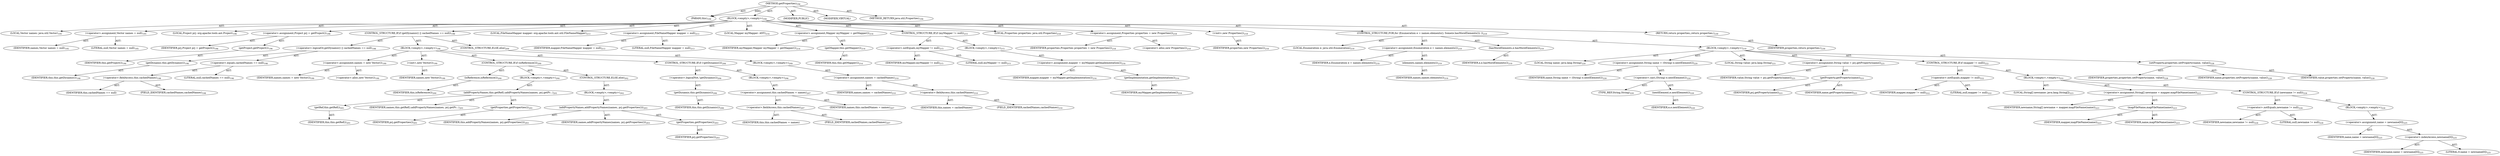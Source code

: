 digraph "getProperties" {  
"111669149714" [label = <(METHOD,getProperties)<SUB>194</SUB>> ]
"115964117007" [label = <(PARAM,this)<SUB>194</SUB>> ]
"25769803800" [label = <(BLOCK,&lt;empty&gt;,&lt;empty&gt;)<SUB>194</SUB>> ]
"94489280522" [label = <(LOCAL,Vector names: java.util.Vector)<SUB>195</SUB>> ]
"30064771175" [label = <(&lt;operator&gt;.assignment,Vector names = null)<SUB>195</SUB>> ]
"68719476845" [label = <(IDENTIFIER,names,Vector names = null)<SUB>195</SUB>> ]
"90194313232" [label = <(LITERAL,null,Vector names = null)<SUB>195</SUB>> ]
"94489280523" [label = <(LOCAL,Project prj: org.apache.tools.ant.Project)<SUB>196</SUB>> ]
"30064771176" [label = <(&lt;operator&gt;.assignment,Project prj = getProject())<SUB>196</SUB>> ]
"68719476846" [label = <(IDENTIFIER,prj,Project prj = getProject())<SUB>196</SUB>> ]
"30064771177" [label = <(getProject,getProject())<SUB>196</SUB>> ]
"68719476759" [label = <(IDENTIFIER,this,getProject())<SUB>196</SUB>> ]
"47244640259" [label = <(CONTROL_STRUCTURE,IF,if (getDynamic() || cachedNames == null))<SUB>198</SUB>> ]
"30064771178" [label = <(&lt;operator&gt;.logicalOr,getDynamic() || cachedNames == null)<SUB>198</SUB>> ]
"30064771179" [label = <(getDynamic,this.getDynamic())<SUB>198</SUB>> ]
"68719476760" [label = <(IDENTIFIER,this,this.getDynamic())<SUB>198</SUB>> ]
"30064771180" [label = <(&lt;operator&gt;.equals,cachedNames == null)<SUB>198</SUB>> ]
"30064771181" [label = <(&lt;operator&gt;.fieldAccess,this.cachedNames)<SUB>198</SUB>> ]
"68719476847" [label = <(IDENTIFIER,this,cachedNames == null)> ]
"55834574868" [label = <(FIELD_IDENTIFIER,cachedNames,cachedNames)<SUB>198</SUB>> ]
"90194313233" [label = <(LITERAL,null,cachedNames == null)<SUB>198</SUB>> ]
"25769803801" [label = <(BLOCK,&lt;empty&gt;,&lt;empty&gt;)<SUB>198</SUB>> ]
"30064771182" [label = <(&lt;operator&gt;.assignment,names = new Vector())<SUB>199</SUB>> ]
"68719476848" [label = <(IDENTIFIER,names,names = new Vector())<SUB>199</SUB>> ]
"30064771183" [label = <(&lt;operator&gt;.alloc,new Vector())<SUB>199</SUB>> ]
"30064771184" [label = <(&lt;init&gt;,new Vector())<SUB>199</SUB>> ]
"68719476849" [label = <(IDENTIFIER,names,new Vector())<SUB>199</SUB>> ]
"47244640260" [label = <(CONTROL_STRUCTURE,IF,if (isReference()))<SUB>200</SUB>> ]
"30064771185" [label = <(isReference,isReference())<SUB>200</SUB>> ]
"68719476761" [label = <(IDENTIFIER,this,isReference())<SUB>200</SUB>> ]
"25769803802" [label = <(BLOCK,&lt;empty&gt;,&lt;empty&gt;)<SUB>200</SUB>> ]
"30064771186" [label = <(addPropertyNames,this.getRef().addPropertyNames(names, prj.getPr...)<SUB>201</SUB>> ]
"30064771187" [label = <(getRef,this.getRef())<SUB>201</SUB>> ]
"68719476762" [label = <(IDENTIFIER,this,this.getRef())<SUB>201</SUB>> ]
"68719476850" [label = <(IDENTIFIER,names,this.getRef().addPropertyNames(names, prj.getPr...)<SUB>201</SUB>> ]
"30064771188" [label = <(getProperties,getProperties())<SUB>201</SUB>> ]
"68719476851" [label = <(IDENTIFIER,prj,getProperties())<SUB>201</SUB>> ]
"47244640261" [label = <(CONTROL_STRUCTURE,ELSE,else)<SUB>202</SUB>> ]
"25769803803" [label = <(BLOCK,&lt;empty&gt;,&lt;empty&gt;)<SUB>202</SUB>> ]
"30064771189" [label = <(addPropertyNames,addPropertyNames(names, prj.getProperties()))<SUB>203</SUB>> ]
"68719476763" [label = <(IDENTIFIER,this,addPropertyNames(names, prj.getProperties()))<SUB>203</SUB>> ]
"68719476852" [label = <(IDENTIFIER,names,addPropertyNames(names, prj.getProperties()))<SUB>203</SUB>> ]
"30064771190" [label = <(getProperties,getProperties())<SUB>203</SUB>> ]
"68719476853" [label = <(IDENTIFIER,prj,getProperties())<SUB>203</SUB>> ]
"47244640262" [label = <(CONTROL_STRUCTURE,IF,if (!getDynamic()))<SUB>206</SUB>> ]
"30064771191" [label = <(&lt;operator&gt;.logicalNot,!getDynamic())<SUB>206</SUB>> ]
"30064771192" [label = <(getDynamic,this.getDynamic())<SUB>206</SUB>> ]
"68719476764" [label = <(IDENTIFIER,this,this.getDynamic())<SUB>206</SUB>> ]
"25769803804" [label = <(BLOCK,&lt;empty&gt;,&lt;empty&gt;)<SUB>206</SUB>> ]
"30064771193" [label = <(&lt;operator&gt;.assignment,this.cachedNames = names)<SUB>207</SUB>> ]
"30064771194" [label = <(&lt;operator&gt;.fieldAccess,this.cachedNames)<SUB>207</SUB>> ]
"68719476854" [label = <(IDENTIFIER,this,this.cachedNames = names)> ]
"55834574869" [label = <(FIELD_IDENTIFIER,cachedNames,cachedNames)<SUB>207</SUB>> ]
"68719476855" [label = <(IDENTIFIER,names,this.cachedNames = names)<SUB>207</SUB>> ]
"47244640263" [label = <(CONTROL_STRUCTURE,ELSE,else)<SUB>209</SUB>> ]
"25769803805" [label = <(BLOCK,&lt;empty&gt;,&lt;empty&gt;)<SUB>209</SUB>> ]
"30064771195" [label = <(&lt;operator&gt;.assignment,names = cachedNames)<SUB>210</SUB>> ]
"68719476856" [label = <(IDENTIFIER,names,names = cachedNames)<SUB>210</SUB>> ]
"30064771196" [label = <(&lt;operator&gt;.fieldAccess,this.cachedNames)<SUB>210</SUB>> ]
"68719476857" [label = <(IDENTIFIER,this,names = cachedNames)> ]
"55834574870" [label = <(FIELD_IDENTIFIER,cachedNames,cachedNames)<SUB>210</SUB>> ]
"94489280524" [label = <(LOCAL,FileNameMapper mapper: org.apache.tools.ant.util.FileNameMapper)<SUB>213</SUB>> ]
"30064771197" [label = <(&lt;operator&gt;.assignment,FileNameMapper mapper = null)<SUB>213</SUB>> ]
"68719476858" [label = <(IDENTIFIER,mapper,FileNameMapper mapper = null)<SUB>213</SUB>> ]
"90194313234" [label = <(LITERAL,null,FileNameMapper mapper = null)<SUB>213</SUB>> ]
"94489280525" [label = <(LOCAL,Mapper myMapper: ANY)<SUB>214</SUB>> ]
"30064771198" [label = <(&lt;operator&gt;.assignment,Mapper myMapper = getMapper())<SUB>214</SUB>> ]
"68719476859" [label = <(IDENTIFIER,myMapper,Mapper myMapper = getMapper())<SUB>214</SUB>> ]
"30064771199" [label = <(getMapper,this.getMapper())<SUB>214</SUB>> ]
"68719476765" [label = <(IDENTIFIER,this,this.getMapper())<SUB>214</SUB>> ]
"47244640264" [label = <(CONTROL_STRUCTURE,IF,if (myMapper != null))<SUB>215</SUB>> ]
"30064771200" [label = <(&lt;operator&gt;.notEquals,myMapper != null)<SUB>215</SUB>> ]
"68719476860" [label = <(IDENTIFIER,myMapper,myMapper != null)<SUB>215</SUB>> ]
"90194313235" [label = <(LITERAL,null,myMapper != null)<SUB>215</SUB>> ]
"25769803806" [label = <(BLOCK,&lt;empty&gt;,&lt;empty&gt;)<SUB>215</SUB>> ]
"30064771201" [label = <(&lt;operator&gt;.assignment,mapper = myMapper.getImplementation())<SUB>216</SUB>> ]
"68719476861" [label = <(IDENTIFIER,mapper,mapper = myMapper.getImplementation())<SUB>216</SUB>> ]
"30064771202" [label = <(getImplementation,getImplementation())<SUB>216</SUB>> ]
"68719476862" [label = <(IDENTIFIER,myMapper,getImplementation())<SUB>216</SUB>> ]
"94489280526" [label = <(LOCAL,Properties properties: java.util.Properties)<SUB>218</SUB>> ]
"30064771203" [label = <(&lt;operator&gt;.assignment,Properties properties = new Properties())<SUB>218</SUB>> ]
"68719476863" [label = <(IDENTIFIER,properties,Properties properties = new Properties())<SUB>218</SUB>> ]
"30064771204" [label = <(&lt;operator&gt;.alloc,new Properties())<SUB>218</SUB>> ]
"30064771205" [label = <(&lt;init&gt;,new Properties())<SUB>218</SUB>> ]
"68719476864" [label = <(IDENTIFIER,properties,new Properties())<SUB>218</SUB>> ]
"47244640265" [label = <(CONTROL_STRUCTURE,FOR,for (Enumeration e = names.elements(); Some(e.hasMoreElements()); ))<SUB>219</SUB>> ]
"94489280527" [label = <(LOCAL,Enumeration e: java.util.Enumeration)<SUB>219</SUB>> ]
"30064771206" [label = <(&lt;operator&gt;.assignment,Enumeration e = names.elements())<SUB>219</SUB>> ]
"68719476865" [label = <(IDENTIFIER,e,Enumeration e = names.elements())<SUB>219</SUB>> ]
"30064771207" [label = <(elements,names.elements())<SUB>219</SUB>> ]
"68719476866" [label = <(IDENTIFIER,names,names.elements())<SUB>219</SUB>> ]
"30064771208" [label = <(hasMoreElements,e.hasMoreElements())<SUB>219</SUB>> ]
"68719476867" [label = <(IDENTIFIER,e,e.hasMoreElements())<SUB>219</SUB>> ]
"25769803807" [label = <(BLOCK,&lt;empty&gt;,&lt;empty&gt;)<SUB>219</SUB>> ]
"94489280528" [label = <(LOCAL,String name: java.lang.String)<SUB>220</SUB>> ]
"30064771209" [label = <(&lt;operator&gt;.assignment,String name = (String) e.nextElement())<SUB>220</SUB>> ]
"68719476868" [label = <(IDENTIFIER,name,String name = (String) e.nextElement())<SUB>220</SUB>> ]
"30064771210" [label = <(&lt;operator&gt;.cast,(String) e.nextElement())<SUB>220</SUB>> ]
"180388626432" [label = <(TYPE_REF,String,String)<SUB>220</SUB>> ]
"30064771211" [label = <(nextElement,e.nextElement())<SUB>220</SUB>> ]
"68719476869" [label = <(IDENTIFIER,e,e.nextElement())<SUB>220</SUB>> ]
"94489280529" [label = <(LOCAL,String value: java.lang.String)<SUB>221</SUB>> ]
"30064771212" [label = <(&lt;operator&gt;.assignment,String value = prj.getProperty(name))<SUB>221</SUB>> ]
"68719476870" [label = <(IDENTIFIER,value,String value = prj.getProperty(name))<SUB>221</SUB>> ]
"30064771213" [label = <(getProperty,getProperty(name))<SUB>221</SUB>> ]
"68719476871" [label = <(IDENTIFIER,prj,getProperty(name))<SUB>221</SUB>> ]
"68719476872" [label = <(IDENTIFIER,name,getProperty(name))<SUB>221</SUB>> ]
"47244640266" [label = <(CONTROL_STRUCTURE,IF,if (mapper != null))<SUB>222</SUB>> ]
"30064771214" [label = <(&lt;operator&gt;.notEquals,mapper != null)<SUB>222</SUB>> ]
"68719476873" [label = <(IDENTIFIER,mapper,mapper != null)<SUB>222</SUB>> ]
"90194313236" [label = <(LITERAL,null,mapper != null)<SUB>222</SUB>> ]
"25769803808" [label = <(BLOCK,&lt;empty&gt;,&lt;empty&gt;)<SUB>222</SUB>> ]
"94489280530" [label = <(LOCAL,String[] newname: java.lang.String[])<SUB>223</SUB>> ]
"30064771215" [label = <(&lt;operator&gt;.assignment,String[] newname = mapper.mapFileName(name))<SUB>223</SUB>> ]
"68719476874" [label = <(IDENTIFIER,newname,String[] newname = mapper.mapFileName(name))<SUB>223</SUB>> ]
"30064771216" [label = <(mapFileName,mapFileName(name))<SUB>223</SUB>> ]
"68719476875" [label = <(IDENTIFIER,mapper,mapFileName(name))<SUB>223</SUB>> ]
"68719476876" [label = <(IDENTIFIER,name,mapFileName(name))<SUB>223</SUB>> ]
"47244640267" [label = <(CONTROL_STRUCTURE,IF,if (newname != null))<SUB>224</SUB>> ]
"30064771217" [label = <(&lt;operator&gt;.notEquals,newname != null)<SUB>224</SUB>> ]
"68719476877" [label = <(IDENTIFIER,newname,newname != null)<SUB>224</SUB>> ]
"90194313237" [label = <(LITERAL,null,newname != null)<SUB>224</SUB>> ]
"25769803809" [label = <(BLOCK,&lt;empty&gt;,&lt;empty&gt;)<SUB>224</SUB>> ]
"30064771218" [label = <(&lt;operator&gt;.assignment,name = newname[0])<SUB>225</SUB>> ]
"68719476878" [label = <(IDENTIFIER,name,name = newname[0])<SUB>225</SUB>> ]
"30064771219" [label = <(&lt;operator&gt;.indexAccess,newname[0])<SUB>225</SUB>> ]
"68719476879" [label = <(IDENTIFIER,newname,name = newname[0])<SUB>225</SUB>> ]
"90194313238" [label = <(LITERAL,0,name = newname[0])<SUB>225</SUB>> ]
"30064771220" [label = <(setProperty,properties.setProperty(name, value))<SUB>228</SUB>> ]
"68719476880" [label = <(IDENTIFIER,properties,properties.setProperty(name, value))<SUB>228</SUB>> ]
"68719476881" [label = <(IDENTIFIER,name,properties.setProperty(name, value))<SUB>228</SUB>> ]
"68719476882" [label = <(IDENTIFIER,value,properties.setProperty(name, value))<SUB>228</SUB>> ]
"146028888068" [label = <(RETURN,return properties;,return properties;)<SUB>230</SUB>> ]
"68719476883" [label = <(IDENTIFIER,properties,return properties;)<SUB>230</SUB>> ]
"133143986223" [label = <(MODIFIER,PUBLIC)> ]
"133143986224" [label = <(MODIFIER,VIRTUAL)> ]
"128849018898" [label = <(METHOD_RETURN,java.util.Properties)<SUB>194</SUB>> ]
  "111669149714" -> "115964117007"  [ label = "AST: "] 
  "111669149714" -> "25769803800"  [ label = "AST: "] 
  "111669149714" -> "133143986223"  [ label = "AST: "] 
  "111669149714" -> "133143986224"  [ label = "AST: "] 
  "111669149714" -> "128849018898"  [ label = "AST: "] 
  "25769803800" -> "94489280522"  [ label = "AST: "] 
  "25769803800" -> "30064771175"  [ label = "AST: "] 
  "25769803800" -> "94489280523"  [ label = "AST: "] 
  "25769803800" -> "30064771176"  [ label = "AST: "] 
  "25769803800" -> "47244640259"  [ label = "AST: "] 
  "25769803800" -> "94489280524"  [ label = "AST: "] 
  "25769803800" -> "30064771197"  [ label = "AST: "] 
  "25769803800" -> "94489280525"  [ label = "AST: "] 
  "25769803800" -> "30064771198"  [ label = "AST: "] 
  "25769803800" -> "47244640264"  [ label = "AST: "] 
  "25769803800" -> "94489280526"  [ label = "AST: "] 
  "25769803800" -> "30064771203"  [ label = "AST: "] 
  "25769803800" -> "30064771205"  [ label = "AST: "] 
  "25769803800" -> "47244640265"  [ label = "AST: "] 
  "25769803800" -> "146028888068"  [ label = "AST: "] 
  "30064771175" -> "68719476845"  [ label = "AST: "] 
  "30064771175" -> "90194313232"  [ label = "AST: "] 
  "30064771176" -> "68719476846"  [ label = "AST: "] 
  "30064771176" -> "30064771177"  [ label = "AST: "] 
  "30064771177" -> "68719476759"  [ label = "AST: "] 
  "47244640259" -> "30064771178"  [ label = "AST: "] 
  "47244640259" -> "25769803801"  [ label = "AST: "] 
  "47244640259" -> "47244640263"  [ label = "AST: "] 
  "30064771178" -> "30064771179"  [ label = "AST: "] 
  "30064771178" -> "30064771180"  [ label = "AST: "] 
  "30064771179" -> "68719476760"  [ label = "AST: "] 
  "30064771180" -> "30064771181"  [ label = "AST: "] 
  "30064771180" -> "90194313233"  [ label = "AST: "] 
  "30064771181" -> "68719476847"  [ label = "AST: "] 
  "30064771181" -> "55834574868"  [ label = "AST: "] 
  "25769803801" -> "30064771182"  [ label = "AST: "] 
  "25769803801" -> "30064771184"  [ label = "AST: "] 
  "25769803801" -> "47244640260"  [ label = "AST: "] 
  "25769803801" -> "47244640262"  [ label = "AST: "] 
  "30064771182" -> "68719476848"  [ label = "AST: "] 
  "30064771182" -> "30064771183"  [ label = "AST: "] 
  "30064771184" -> "68719476849"  [ label = "AST: "] 
  "47244640260" -> "30064771185"  [ label = "AST: "] 
  "47244640260" -> "25769803802"  [ label = "AST: "] 
  "47244640260" -> "47244640261"  [ label = "AST: "] 
  "30064771185" -> "68719476761"  [ label = "AST: "] 
  "25769803802" -> "30064771186"  [ label = "AST: "] 
  "30064771186" -> "30064771187"  [ label = "AST: "] 
  "30064771186" -> "68719476850"  [ label = "AST: "] 
  "30064771186" -> "30064771188"  [ label = "AST: "] 
  "30064771187" -> "68719476762"  [ label = "AST: "] 
  "30064771188" -> "68719476851"  [ label = "AST: "] 
  "47244640261" -> "25769803803"  [ label = "AST: "] 
  "25769803803" -> "30064771189"  [ label = "AST: "] 
  "30064771189" -> "68719476763"  [ label = "AST: "] 
  "30064771189" -> "68719476852"  [ label = "AST: "] 
  "30064771189" -> "30064771190"  [ label = "AST: "] 
  "30064771190" -> "68719476853"  [ label = "AST: "] 
  "47244640262" -> "30064771191"  [ label = "AST: "] 
  "47244640262" -> "25769803804"  [ label = "AST: "] 
  "30064771191" -> "30064771192"  [ label = "AST: "] 
  "30064771192" -> "68719476764"  [ label = "AST: "] 
  "25769803804" -> "30064771193"  [ label = "AST: "] 
  "30064771193" -> "30064771194"  [ label = "AST: "] 
  "30064771193" -> "68719476855"  [ label = "AST: "] 
  "30064771194" -> "68719476854"  [ label = "AST: "] 
  "30064771194" -> "55834574869"  [ label = "AST: "] 
  "47244640263" -> "25769803805"  [ label = "AST: "] 
  "25769803805" -> "30064771195"  [ label = "AST: "] 
  "30064771195" -> "68719476856"  [ label = "AST: "] 
  "30064771195" -> "30064771196"  [ label = "AST: "] 
  "30064771196" -> "68719476857"  [ label = "AST: "] 
  "30064771196" -> "55834574870"  [ label = "AST: "] 
  "30064771197" -> "68719476858"  [ label = "AST: "] 
  "30064771197" -> "90194313234"  [ label = "AST: "] 
  "30064771198" -> "68719476859"  [ label = "AST: "] 
  "30064771198" -> "30064771199"  [ label = "AST: "] 
  "30064771199" -> "68719476765"  [ label = "AST: "] 
  "47244640264" -> "30064771200"  [ label = "AST: "] 
  "47244640264" -> "25769803806"  [ label = "AST: "] 
  "30064771200" -> "68719476860"  [ label = "AST: "] 
  "30064771200" -> "90194313235"  [ label = "AST: "] 
  "25769803806" -> "30064771201"  [ label = "AST: "] 
  "30064771201" -> "68719476861"  [ label = "AST: "] 
  "30064771201" -> "30064771202"  [ label = "AST: "] 
  "30064771202" -> "68719476862"  [ label = "AST: "] 
  "30064771203" -> "68719476863"  [ label = "AST: "] 
  "30064771203" -> "30064771204"  [ label = "AST: "] 
  "30064771205" -> "68719476864"  [ label = "AST: "] 
  "47244640265" -> "94489280527"  [ label = "AST: "] 
  "47244640265" -> "30064771206"  [ label = "AST: "] 
  "47244640265" -> "30064771208"  [ label = "AST: "] 
  "47244640265" -> "25769803807"  [ label = "AST: "] 
  "30064771206" -> "68719476865"  [ label = "AST: "] 
  "30064771206" -> "30064771207"  [ label = "AST: "] 
  "30064771207" -> "68719476866"  [ label = "AST: "] 
  "30064771208" -> "68719476867"  [ label = "AST: "] 
  "25769803807" -> "94489280528"  [ label = "AST: "] 
  "25769803807" -> "30064771209"  [ label = "AST: "] 
  "25769803807" -> "94489280529"  [ label = "AST: "] 
  "25769803807" -> "30064771212"  [ label = "AST: "] 
  "25769803807" -> "47244640266"  [ label = "AST: "] 
  "25769803807" -> "30064771220"  [ label = "AST: "] 
  "30064771209" -> "68719476868"  [ label = "AST: "] 
  "30064771209" -> "30064771210"  [ label = "AST: "] 
  "30064771210" -> "180388626432"  [ label = "AST: "] 
  "30064771210" -> "30064771211"  [ label = "AST: "] 
  "30064771211" -> "68719476869"  [ label = "AST: "] 
  "30064771212" -> "68719476870"  [ label = "AST: "] 
  "30064771212" -> "30064771213"  [ label = "AST: "] 
  "30064771213" -> "68719476871"  [ label = "AST: "] 
  "30064771213" -> "68719476872"  [ label = "AST: "] 
  "47244640266" -> "30064771214"  [ label = "AST: "] 
  "47244640266" -> "25769803808"  [ label = "AST: "] 
  "30064771214" -> "68719476873"  [ label = "AST: "] 
  "30064771214" -> "90194313236"  [ label = "AST: "] 
  "25769803808" -> "94489280530"  [ label = "AST: "] 
  "25769803808" -> "30064771215"  [ label = "AST: "] 
  "25769803808" -> "47244640267"  [ label = "AST: "] 
  "30064771215" -> "68719476874"  [ label = "AST: "] 
  "30064771215" -> "30064771216"  [ label = "AST: "] 
  "30064771216" -> "68719476875"  [ label = "AST: "] 
  "30064771216" -> "68719476876"  [ label = "AST: "] 
  "47244640267" -> "30064771217"  [ label = "AST: "] 
  "47244640267" -> "25769803809"  [ label = "AST: "] 
  "30064771217" -> "68719476877"  [ label = "AST: "] 
  "30064771217" -> "90194313237"  [ label = "AST: "] 
  "25769803809" -> "30064771218"  [ label = "AST: "] 
  "30064771218" -> "68719476878"  [ label = "AST: "] 
  "30064771218" -> "30064771219"  [ label = "AST: "] 
  "30064771219" -> "68719476879"  [ label = "AST: "] 
  "30064771219" -> "90194313238"  [ label = "AST: "] 
  "30064771220" -> "68719476880"  [ label = "AST: "] 
  "30064771220" -> "68719476881"  [ label = "AST: "] 
  "30064771220" -> "68719476882"  [ label = "AST: "] 
  "146028888068" -> "68719476883"  [ label = "AST: "] 
  "111669149714" -> "115964117007"  [ label = "DDG: "] 
}

